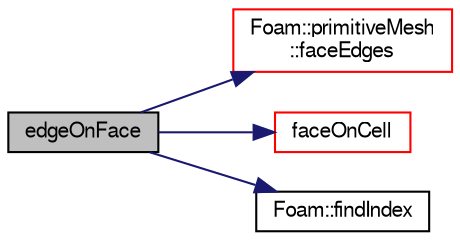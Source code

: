 digraph "edgeOnFace"
{
  bgcolor="transparent";
  edge [fontname="FreeSans",fontsize="10",labelfontname="FreeSans",labelfontsize="10"];
  node [fontname="FreeSans",fontsize="10",shape=record];
  rankdir="LR";
  Node652 [label="edgeOnFace",height=0.2,width=0.4,color="black", fillcolor="grey75", style="filled", fontcolor="black"];
  Node652 -> Node653 [color="midnightblue",fontsize="10",style="solid",fontname="FreeSans"];
  Node653 [label="Foam::primitiveMesh\l::faceEdges",height=0.2,width=0.4,color="red",URL="$a27530.html#adbfcf489a527a07c33d684834faace79"];
  Node652 -> Node665 [color="midnightblue",fontsize="10",style="solid",fontname="FreeSans"];
  Node665 [label="faceOnCell",height=0.2,width=0.4,color="red",URL="$a21153.html#ae8119e36b45b1e47f91cdcb57222986d",tooltip="Is face used by cell. "];
  Node652 -> Node671 [color="midnightblue",fontsize="10",style="solid",fontname="FreeSans"];
  Node671 [label="Foam::findIndex",height=0.2,width=0.4,color="black",URL="$a21124.html#ac16695f83f370df159eed19f92d095fb",tooltip="Find first occurence of given element and return index,. "];
}
